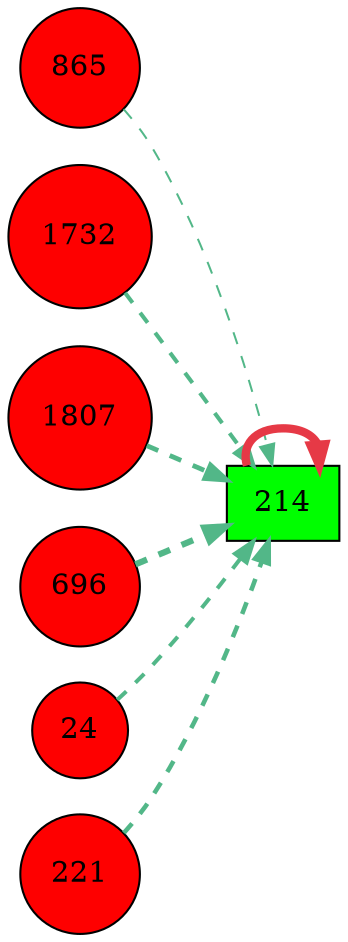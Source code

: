 digraph G{
rankdir=LR;
865 [style=filled, shape=circle, fillcolor="#fe0000", label="865"];
1732 [style=filled, shape=circle, fillcolor="#fe0000", label="1732"];
1807 [style=filled, shape=circle, fillcolor="#fe0000", label="1807"];
214 [style=filled, shape=box, fillcolor="#00fe00", label="214"];
696 [style=filled, shape=circle, fillcolor="#fe0000", label="696"];
24 [style=filled, shape=circle, fillcolor="#fe0000", label="24"];
221 [style=filled, shape=circle, fillcolor="#fe0000", label="221"];
214 -> 214 [color="#e63946",penwidth=4.00];
696 -> 214 [color="#52b788",style=dashed,penwidth=3.00];
1807 -> 214 [color="#52b788",style=dashed,penwidth=2.32];
221 -> 214 [color="#52b788",style=dashed,penwidth=2.18];
1732 -> 214 [color="#52b788",style=dashed,penwidth=1.96];
24 -> 214 [color="#52b788",style=dashed,penwidth=1.92];
865 -> 214 [color="#52b788",style=dashed,penwidth=0.97];
}